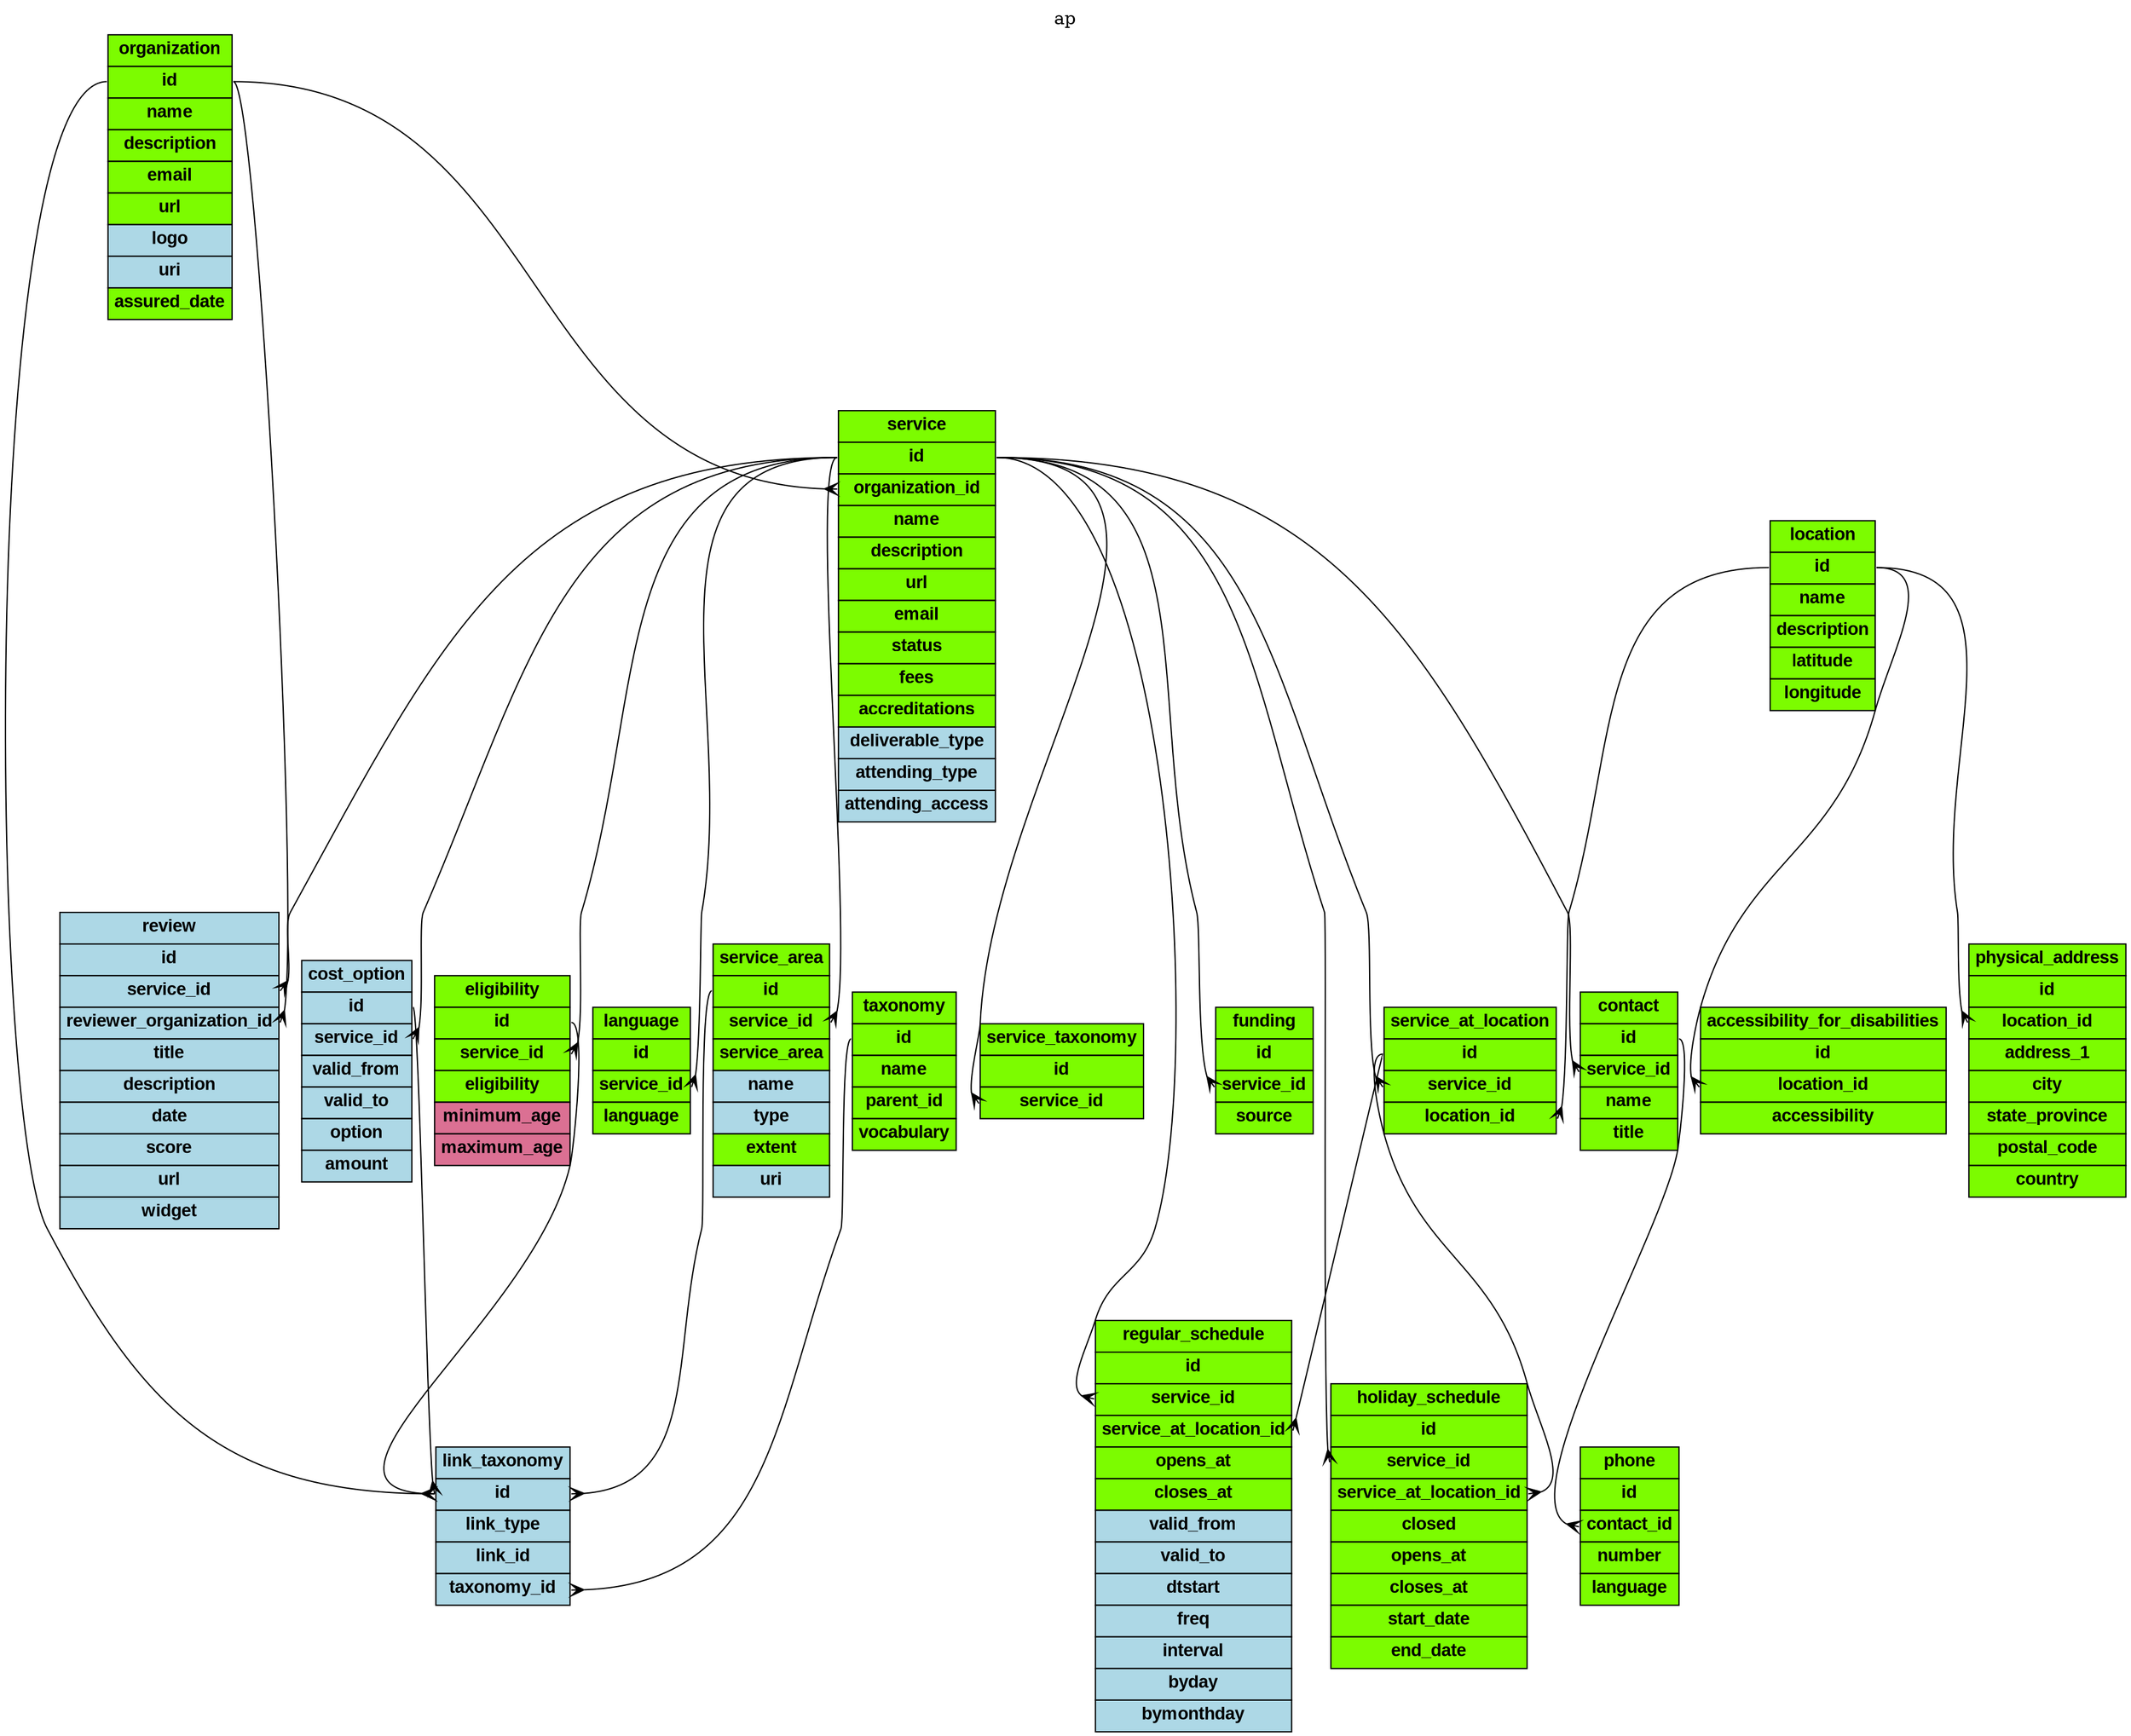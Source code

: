 digraph ap { 

            overlap = false;
            splines = true;
            ranksep = 1;
            pack = true;

label = "ap";labelloc = "t";
node[shape = none, margin = 0, color = black, fontname = "Arial", fontcolor = black, fontsize = 14];
            // One-to-many relation (from one, to many)
            edge[arrowhead = crow, arrowtail = none, dir = both];


organization [label=<
<table border="0" cellborder="1" cellspacing="0" cellpadding="4">
<tr><td bgcolor="lawngreen"><b>organization</b></td></tr>
<tr><td port='id'  bgcolor="lawngreen"><b>id</b></td></tr>
<tr><td  bgcolor="lawngreen"><b>name</b></td></tr>
<tr><td  bgcolor="lawngreen"><b>description</b></td></tr>
<tr><td  bgcolor="lawngreen"><b>email</b></td></tr>
<tr><td  bgcolor="lawngreen"><b>url</b></td></tr>
<tr><td  bgcolor="lightblue"><b>logo</b></td></tr>
<tr><td  bgcolor="lightblue"><b>uri</b></td></tr>
<tr><td  bgcolor="lawngreen"><b>assured_date</b></td></tr>
</table>
>]



service [label=<
<table border="0" cellborder="1" cellspacing="0" cellpadding="4">
<tr><td bgcolor="lawngreen"><b>service</b></td></tr>
<tr><td port='id'  bgcolor="lawngreen"><b>id</b></td></tr>
<tr><td port='organization_id'  bgcolor="lawngreen"><b>organization_id</b></td></tr>
<tr><td  bgcolor="lawngreen"><b>name</b></td></tr>
<tr><td  bgcolor="lawngreen"><b>description</b></td></tr>
<tr><td  bgcolor="lawngreen"><b>url</b></td></tr>
<tr><td  bgcolor="lawngreen"><b>email</b></td></tr>
<tr><td  bgcolor="lawngreen"><b>status</b></td></tr>
<tr><td  bgcolor="lawngreen"><b>fees</b></td></tr>
<tr><td  bgcolor="lawngreen"><b>accreditations</b></td></tr>
<tr><td  bgcolor="lightblue"><b>deliverable_type</b></td></tr>
<tr><td  bgcolor="lightblue"><b>attending_type</b></td></tr>
<tr><td  bgcolor="lightblue"><b>attending_access</b></td></tr>
</table>
>]

organization:id -> service:organization_id;


service_taxonomy [label=<
<table border="0" cellborder="1" cellspacing="0" cellpadding="4">
<tr><td bgcolor="lawngreen"><b>service_taxonomy</b></td></tr>
<tr><td port='id'  bgcolor="lawngreen"><b>id</b></td></tr>
<tr><td port='service_id'  bgcolor="lawngreen"><b>service_id</b></td></tr>
</table>
>]

service:id -> service_taxonomy:service_id;


service_at_location [label=<
<table border="0" cellborder="1" cellspacing="0" cellpadding="4">
<tr><td bgcolor="lawngreen"><b>service_at_location</b></td></tr>
<tr><td port='id'  bgcolor="lawngreen"><b>id</b></td></tr>
<tr><td port='service_id'  bgcolor="lawngreen"><b>service_id</b></td></tr>
<tr><td port='location_id'  bgcolor="lawngreen"><b>location_id</b></td></tr>
</table>
>]

service:id -> service_at_location:service_id;
location:id -> service_at_location:location_id;


location [label=<
<table border="0" cellborder="1" cellspacing="0" cellpadding="4">
<tr><td bgcolor="lawngreen"><b>location</b></td></tr>
<tr><td port='id'  bgcolor="lawngreen"><b>id</b></td></tr>
<tr><td  bgcolor="lawngreen"><b>name</b></td></tr>
<tr><td  bgcolor="lawngreen"><b>description</b></td></tr>
<tr><td  bgcolor="lawngreen"><b>latitude</b></td></tr>
<tr><td  bgcolor="lawngreen"><b>longitude</b></td></tr>
</table>
>]



phone [label=<
<table border="0" cellborder="1" cellspacing="0" cellpadding="4">
<tr><td bgcolor="lawngreen"><b>phone</b></td></tr>
<tr><td port='id'  bgcolor="lawngreen"><b>id</b></td></tr>
<tr><td port='contact_id'  bgcolor="lawngreen"><b>contact_id</b></td></tr>
<tr><td  bgcolor="lawngreen"><b>number</b></td></tr>
<tr><td  bgcolor="lawngreen"><b>language</b></td></tr>
</table>
>]

contact:id -> phone:contact_id;


contact [label=<
<table border="0" cellborder="1" cellspacing="0" cellpadding="4">
<tr><td bgcolor="lawngreen"><b>contact</b></td></tr>
<tr><td port='id'  bgcolor="lawngreen"><b>id</b></td></tr>
<tr><td port='service_id'  bgcolor="lawngreen"><b>service_id</b></td></tr>
<tr><td  bgcolor="lawngreen"><b>name</b></td></tr>
<tr><td  bgcolor="lawngreen"><b>title</b></td></tr>
</table>
>]

service:id -> contact:service_id;


physical_address [label=<
<table border="0" cellborder="1" cellspacing="0" cellpadding="4">
<tr><td bgcolor="lawngreen"><b>physical_address</b></td></tr>
<tr><td port='id'  bgcolor="lawngreen"><b>id</b></td></tr>
<tr><td port='location_id'  bgcolor="lawngreen"><b>location_id</b></td></tr>
<tr><td  bgcolor="lawngreen"><b>address_1</b></td></tr>
<tr><td  bgcolor="lawngreen"><b>city</b></td></tr>
<tr><td  bgcolor="lawngreen"><b>state_province</b></td></tr>
<tr><td  bgcolor="lawngreen"><b>postal_code</b></td></tr>
<tr><td  bgcolor="lawngreen"><b>country</b></td></tr>
</table>
>]

location:id -> physical_address:location_id;


regular_schedule [label=<
<table border="0" cellborder="1" cellspacing="0" cellpadding="4">
<tr><td bgcolor="lawngreen"><b>regular_schedule</b></td></tr>
<tr><td port='id'  bgcolor="lawngreen"><b>id</b></td></tr>
<tr><td port='service_id'  bgcolor="lawngreen"><b>service_id</b></td></tr>
<tr><td port='service_at_location_id'  bgcolor="lawngreen"><b>service_at_location_id</b></td></tr>
<tr><td  bgcolor="lawngreen"><b>opens_at</b></td></tr>
<tr><td  bgcolor="lawngreen"><b>closes_at</b></td></tr>
<tr><td  bgcolor="lightblue"><b>valid_from</b></td></tr>
<tr><td  bgcolor="lightblue"><b>valid_to</b></td></tr>
<tr><td  bgcolor="lightblue"><b>dtstart</b></td></tr>
<tr><td  bgcolor="lightblue"><b>freq</b></td></tr>
<tr><td  bgcolor="lightblue"><b>interval</b></td></tr>
<tr><td  bgcolor="lightblue"><b>byday</b></td></tr>
<tr><td  bgcolor="lightblue"><b>bymonthday</b></td></tr>
</table>
>]

service:id -> regular_schedule:service_id;
service_at_location:id -> regular_schedule:service_at_location_id;


holiday_schedule [label=<
<table border="0" cellborder="1" cellspacing="0" cellpadding="4">
<tr><td bgcolor="lawngreen"><b>holiday_schedule</b></td></tr>
<tr><td port='id'  bgcolor="lawngreen"><b>id</b></td></tr>
<tr><td port='service_id'  bgcolor="lawngreen"><b>service_id</b></td></tr>
<tr><td port='service_at_location_id'  bgcolor="lawngreen"><b>service_at_location_id</b></td></tr>
<tr><td  bgcolor="lawngreen"><b>closed</b></td></tr>
<tr><td  bgcolor="lawngreen"><b>opens_at</b></td></tr>
<tr><td  bgcolor="lawngreen"><b>closes_at</b></td></tr>
<tr><td  bgcolor="lawngreen"><b>start_date</b></td></tr>
<tr><td  bgcolor="lawngreen"><b>end_date</b></td></tr>
</table>
>]

service:id -> holiday_schedule:service_id;
service_at_location:id -> holiday_schedule:service_at_location_id;


funding [label=<
<table border="0" cellborder="1" cellspacing="0" cellpadding="4">
<tr><td bgcolor="lawngreen"><b>funding</b></td></tr>
<tr><td port='id'  bgcolor="lawngreen"><b>id</b></td></tr>
<tr><td port='service_id'  bgcolor="lawngreen"><b>service_id</b></td></tr>
<tr><td  bgcolor="lawngreen"><b>source</b></td></tr>
</table>
>]

service:id -> funding:service_id;


eligibility [label=<
<table border="0" cellborder="1" cellspacing="0" cellpadding="4">
<tr><td bgcolor="lawngreen"><b>eligibility</b></td></tr>
<tr><td port='id'  bgcolor="lawngreen"><b>id</b></td></tr>
<tr><td port='service_id'  bgcolor="lawngreen"><b>service_id</b></td></tr>
<tr><td  bgcolor="lawngreen"><b>eligibility</b></td></tr>
<tr><td  bgcolor="palevioletred"><b>minimum_age</b></td></tr>
<tr><td  bgcolor="palevioletred"><b>maximum_age</b></td></tr>
</table>
>]

service:id -> eligibility:service_id;


service_area [label=<
<table border="0" cellborder="1" cellspacing="0" cellpadding="4">
<tr><td bgcolor="lawngreen"><b>service_area</b></td></tr>
<tr><td port='id'  bgcolor="lawngreen"><b>id</b></td></tr>
<tr><td port='service_id'  bgcolor="lawngreen"><b>service_id</b></td></tr>
<tr><td  bgcolor="lawngreen"><b>service_area</b></td></tr>
<tr><td  bgcolor="lightblue"><b>name</b></td></tr>
<tr><td  bgcolor="lightblue"><b>type</b></td></tr>
<tr><td  bgcolor="lawngreen"><b>extent</b></td></tr>
<tr><td  bgcolor="lightblue"><b>uri</b></td></tr>
</table>
>]

service:id -> service_area:service_id;


language [label=<
<table border="0" cellborder="1" cellspacing="0" cellpadding="4">
<tr><td bgcolor="lawngreen"><b>language</b></td></tr>
<tr><td port='id'  bgcolor="lawngreen"><b>id</b></td></tr>
<tr><td port='service_id'  bgcolor="lawngreen"><b>service_id</b></td></tr>
<tr><td  bgcolor="lawngreen"><b>language</b></td></tr>
</table>
>]

service:id -> language:service_id;


accessibility_for_disabilities [label=<
<table border="0" cellborder="1" cellspacing="0" cellpadding="4">
<tr><td bgcolor="lawngreen"><b>accessibility_for_disabilities</b></td></tr>
<tr><td port='id'  bgcolor="lawngreen"><b>id</b></td></tr>
<tr><td port='location_id'  bgcolor="lawngreen"><b>location_id</b></td></tr>
<tr><td  bgcolor="lawngreen"><b>accessibility</b></td></tr>
</table>
>]

location:id -> accessibility_for_disabilities:location_id;


taxonomy [label=<
<table border="0" cellborder="1" cellspacing="0" cellpadding="4">
<tr><td bgcolor="lawngreen"><b>taxonomy</b></td></tr>
<tr><td port='id'  bgcolor="lawngreen"><b>id</b></td></tr>
<tr><td  bgcolor="lawngreen"><b>name</b></td></tr>
<tr><td  bgcolor="lawngreen"><b>parent_id</b></td></tr>
<tr><td  bgcolor="lawngreen"><b>vocabulary</b></td></tr>
</table>
>]



cost_option [label=<
<table border="0" cellborder="1" cellspacing="0" cellpadding="4">
<tr><td bgcolor="lightblue"><b>cost_option</b></td></tr>
<tr><td port='id'  bgcolor="lightblue"><b>id</b></td></tr>
<tr><td port='service_id'  bgcolor="lightblue"><b>service_id</b></td></tr>
<tr><td  bgcolor="lightblue"><b>valid_from</b></td></tr>
<tr><td  bgcolor="lightblue"><b>valid_to</b></td></tr>
<tr><td  bgcolor="lightblue"><b>option</b></td></tr>
<tr><td  bgcolor="lightblue"><b>amount</b></td></tr>
</table>
>]

service:id -> cost_option:service_id;


review [label=<
<table border="0" cellborder="1" cellspacing="0" cellpadding="4">
<tr><td bgcolor="lightblue"><b>review</b></td></tr>
<tr><td port='id'  bgcolor="lightblue"><b>id</b></td></tr>
<tr><td port='service_id'  bgcolor="lightblue"><b>service_id</b></td></tr>
<tr><td port='reviewer_organization_id'  bgcolor="lightblue"><b>reviewer_organization_id</b></td></tr>
<tr><td  bgcolor="lightblue"><b>title</b></td></tr>
<tr><td  bgcolor="lightblue"><b>description</b></td></tr>
<tr><td  bgcolor="lightblue"><b>date</b></td></tr>
<tr><td  bgcolor="lightblue"><b>score</b></td></tr>
<tr><td  bgcolor="lightblue"><b>url</b></td></tr>
<tr><td  bgcolor="lightblue"><b>widget</b></td></tr>
</table>
>]

service:id -> review:service_id;
organization:id -> review:reviewer_organization_id;


link_taxonomy [label=<
<table border="0" cellborder="1" cellspacing="0" cellpadding="4">
<tr><td bgcolor="lightblue"><b>link_taxonomy</b></td></tr>
<tr><td port='id'  bgcolor="lightblue"><b>id</b></td></tr>
<tr><td  bgcolor="lightblue"><b>link_type</b></td></tr>
<tr><td  bgcolor="lightblue"><b>link_id</b></td></tr>
<tr><td port='taxonomy_id'  bgcolor="lightblue"><b>taxonomy_id</b></td></tr>
</table>
>]

eligibility:id -> link_taxonomy:id;
service_area:id -> link_taxonomy:id;
cost_option:id -> link_taxonomy:id;
organization:id -> link_taxonomy:id;
taxonomy:id -> link_taxonomy:taxonomy_id;

}
